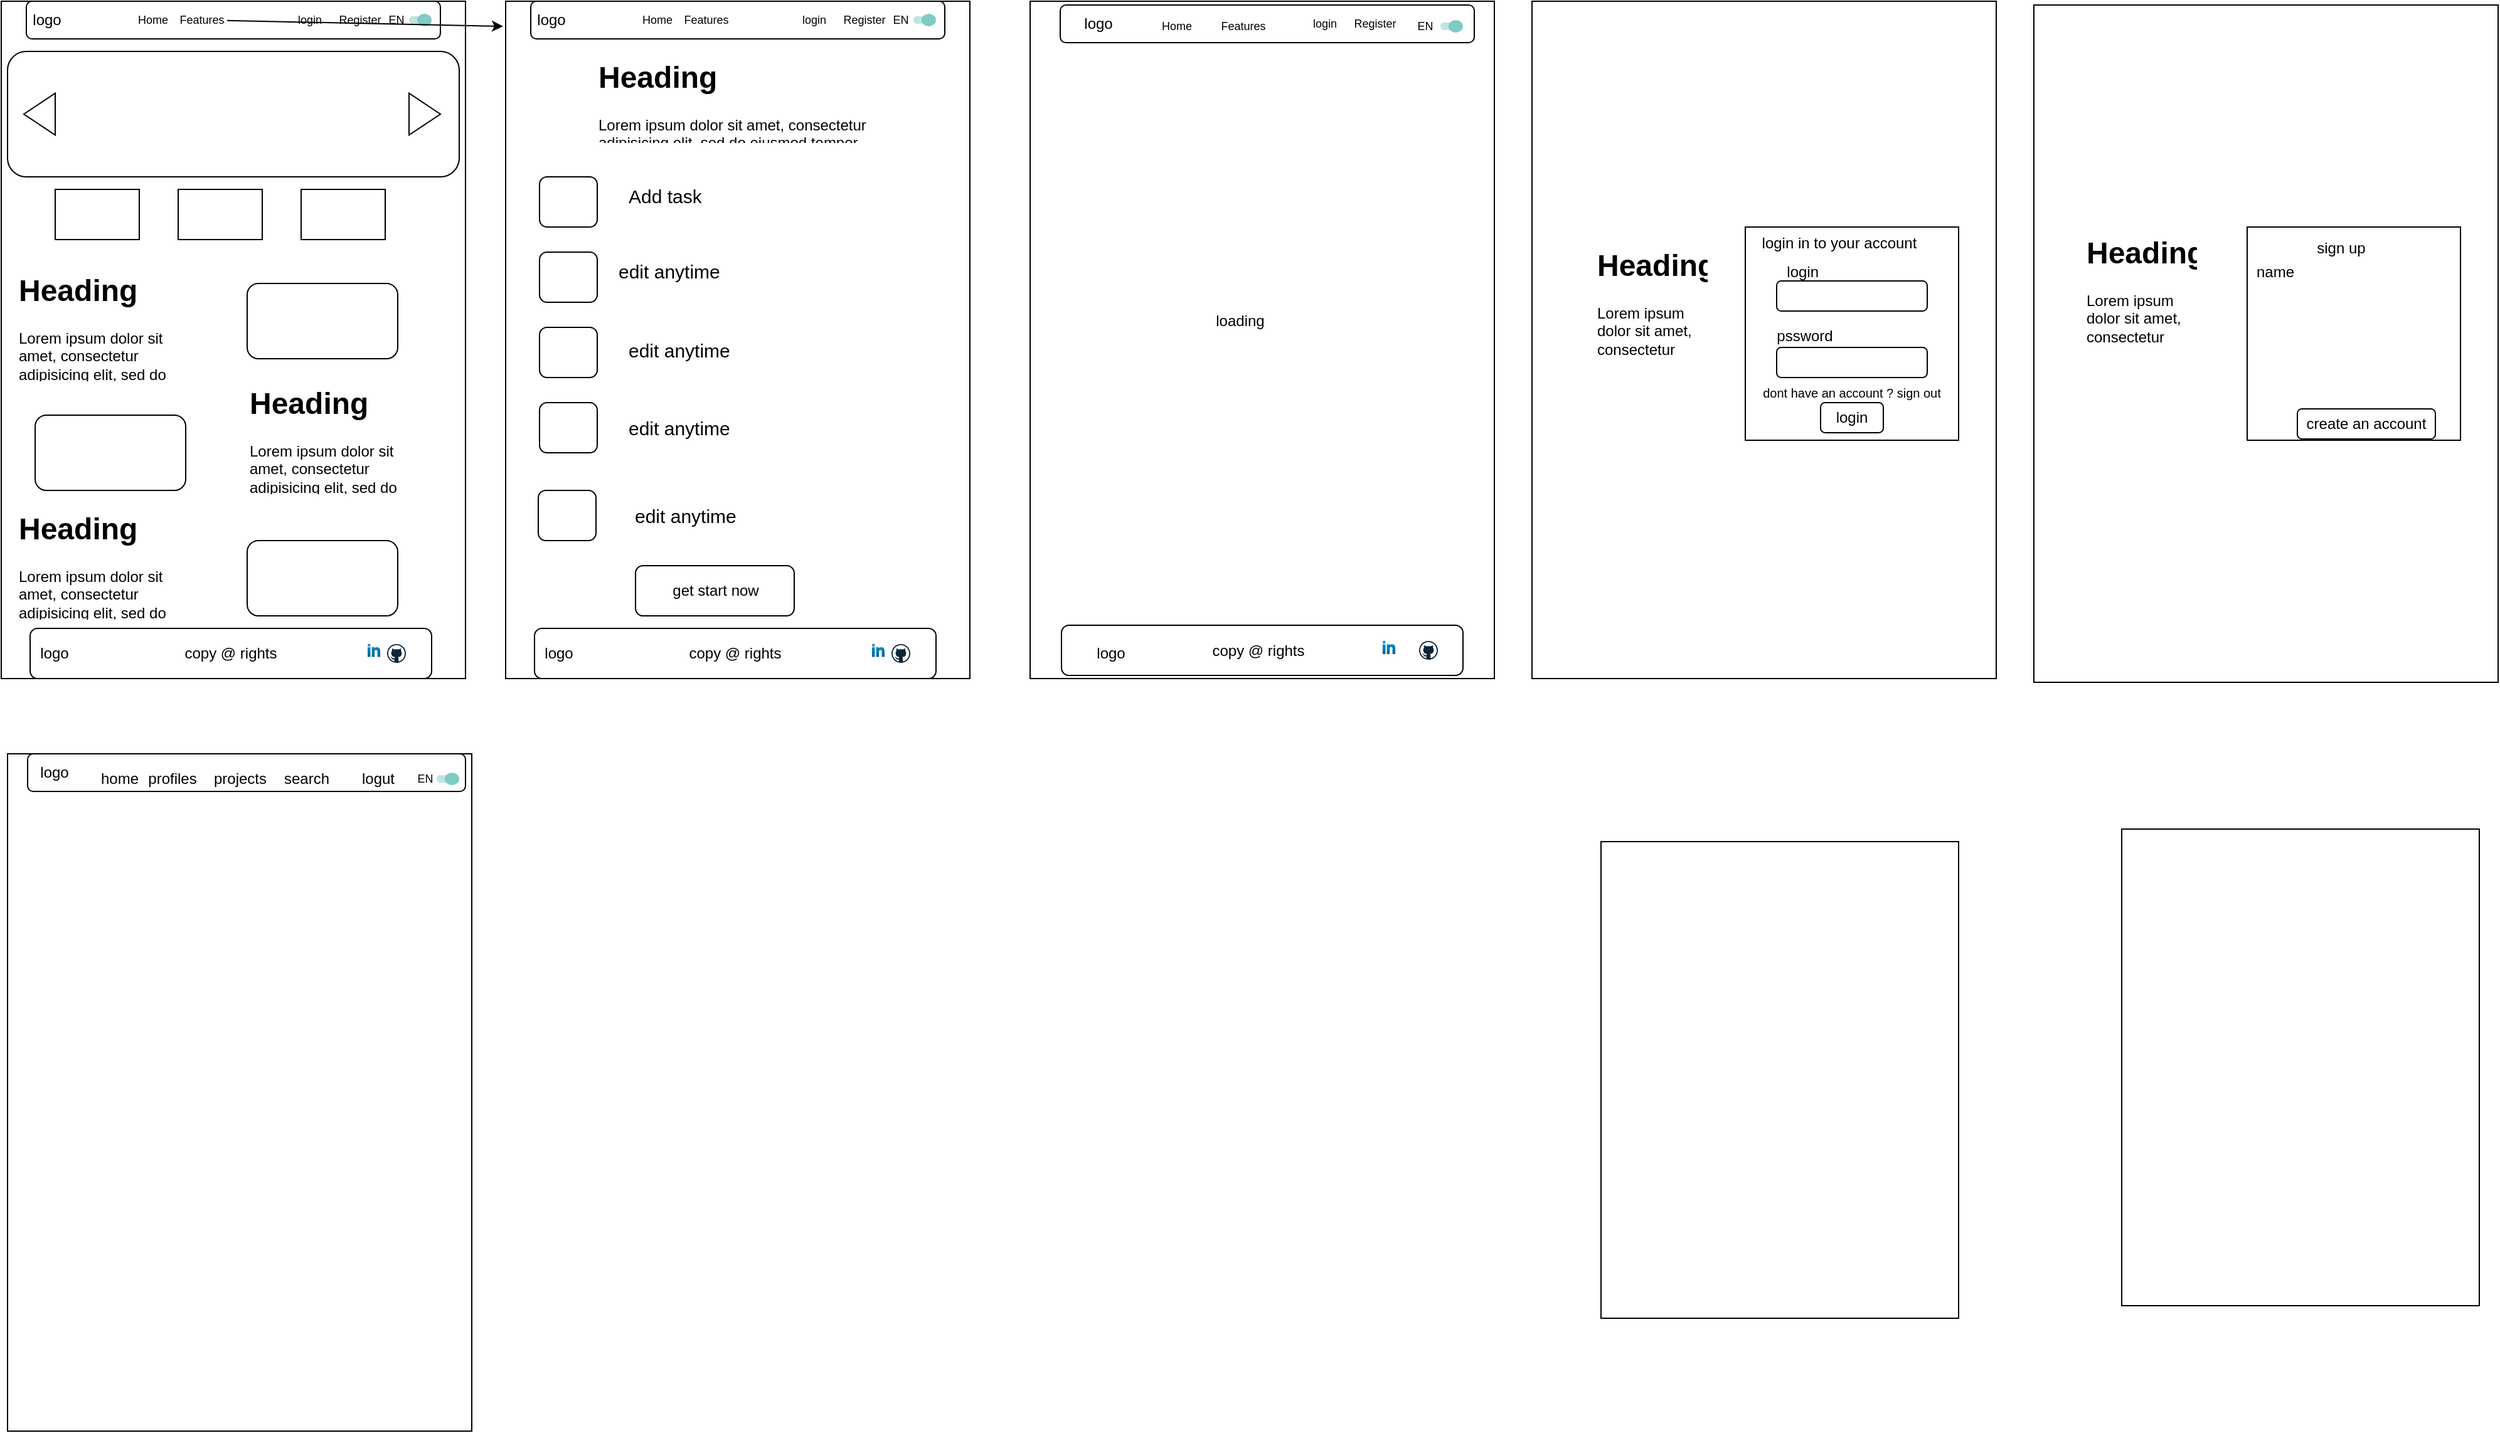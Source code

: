 <mxfile>
    <diagram id="p0P7OZNItnCyFxI8BXcY" name="Page-1">
        <mxGraphModel dx="1280" dy="758" grid="1" gridSize="10" guides="1" tooltips="1" connect="1" arrows="1" fold="1" page="1" pageScale="1" pageWidth="850" pageHeight="1100" math="0" shadow="0">
            <root>
                <mxCell id="0"/>
                <mxCell id="1" parent="0"/>
                <mxCell id="2" value="" style="rounded=0;whiteSpace=wrap;html=1;" vertex="1" parent="1">
                    <mxGeometry x="80" y="20" width="370" height="540" as="geometry"/>
                </mxCell>
                <mxCell id="3" value="" style="rounded=1;whiteSpace=wrap;html=1;" vertex="1" parent="1">
                    <mxGeometry x="100" y="20" width="330" height="30" as="geometry"/>
                </mxCell>
                <mxCell id="4" value="logo" style="text;html=1;align=center;verticalAlign=middle;whiteSpace=wrap;rounded=0;" vertex="1" parent="1">
                    <mxGeometry x="101" y="25" width="31" height="20" as="geometry"/>
                </mxCell>
                <mxCell id="6" value="Register" style="text;html=1;align=center;verticalAlign=middle;whiteSpace=wrap;rounded=0;fontSize=9;" vertex="1" parent="1">
                    <mxGeometry x="346" y="30" width="40" height="10" as="geometry"/>
                </mxCell>
                <mxCell id="7" value="login" style="text;html=1;align=center;verticalAlign=middle;whiteSpace=wrap;rounded=0;fontSize=9;" vertex="1" parent="1">
                    <mxGeometry x="306" y="30" width="40" height="10" as="geometry"/>
                </mxCell>
                <mxCell id="13" value="EN" style="text;html=1;align=center;verticalAlign=middle;whiteSpace=wrap;rounded=0;fontSize=9;" vertex="1" parent="1">
                    <mxGeometry x="375" y="30" width="40" height="10" as="geometry"/>
                </mxCell>
                <mxCell id="14" value="" style="dashed=0;labelPosition=right;align=left;shape=mxgraph.gmdl.switch;aspect=fixed;switchState=on;strokeColor=none;fillColor=#80CBC4;sketch=0;html=1;" vertex="1" parent="1">
                    <mxGeometry x="405" y="30" width="18" height="10" as="geometry"/>
                </mxCell>
                <mxCell id="120" style="edgeStyle=none;html=1;" edge="1" parent="1" source="18">
                    <mxGeometry relative="1" as="geometry">
                        <mxPoint x="480" y="40" as="targetPoint"/>
                    </mxGeometry>
                </mxCell>
                <mxCell id="18" value="Features" style="text;html=1;align=center;verticalAlign=middle;whiteSpace=wrap;rounded=0;fontSize=9;" vertex="1" parent="1">
                    <mxGeometry x="220" y="30" width="40" height="10" as="geometry"/>
                </mxCell>
                <mxCell id="20" value="Home" style="text;html=1;align=center;verticalAlign=middle;whiteSpace=wrap;rounded=0;fontSize=9;" vertex="1" parent="1">
                    <mxGeometry x="181" y="30" width="40" height="10" as="geometry"/>
                </mxCell>
                <mxCell id="21" value="" style="rounded=1;whiteSpace=wrap;html=1;" vertex="1" parent="1">
                    <mxGeometry x="103" y="520" width="320" height="40" as="geometry"/>
                </mxCell>
                <mxCell id="22" value="logo" style="text;html=1;align=center;verticalAlign=middle;whiteSpace=wrap;rounded=0;" vertex="1" parent="1">
                    <mxGeometry x="107" y="530" width="31" height="20" as="geometry"/>
                </mxCell>
                <mxCell id="23" value="copy @ rights" style="text;html=1;align=center;verticalAlign=middle;whiteSpace=wrap;rounded=0;" vertex="1" parent="1">
                    <mxGeometry x="218" y="530" width="90" height="20" as="geometry"/>
                </mxCell>
                <mxCell id="25" value="" style="dashed=0;outlineConnect=0;html=1;align=center;labelPosition=center;verticalLabelPosition=bottom;verticalAlign=top;shape=mxgraph.weblogos.linkedin;fillColor=#0095DB;gradientColor=#006391" vertex="1" parent="1">
                    <mxGeometry x="372" y="532.2" width="10.04" height="10.6" as="geometry"/>
                </mxCell>
                <mxCell id="26" value="" style="dashed=0;outlineConnect=0;html=1;align=center;labelPosition=center;verticalLabelPosition=bottom;verticalAlign=top;shape=mxgraph.weblogos.github" vertex="1" parent="1">
                    <mxGeometry x="387.5" y="532.5" width="15" height="15" as="geometry"/>
                </mxCell>
                <mxCell id="27" value="" style="rounded=1;whiteSpace=wrap;html=1;" vertex="1" parent="1">
                    <mxGeometry x="85" y="60" width="360" height="100" as="geometry"/>
                </mxCell>
                <mxCell id="28" value="" style="triangle;whiteSpace=wrap;html=1;" vertex="1" parent="1">
                    <mxGeometry x="405" y="93.34" width="25" height="33.33" as="geometry"/>
                </mxCell>
                <mxCell id="29" value="" style="triangle;whiteSpace=wrap;html=1;rotation=-180;" vertex="1" parent="1">
                    <mxGeometry x="98" y="93.34" width="25" height="33.33" as="geometry"/>
                </mxCell>
                <mxCell id="30" value="" style="rounded=0;whiteSpace=wrap;html=1;" vertex="1" parent="1">
                    <mxGeometry x="123" y="170" width="67" height="40" as="geometry"/>
                </mxCell>
                <mxCell id="31" value="" style="rounded=0;whiteSpace=wrap;html=1;" vertex="1" parent="1">
                    <mxGeometry x="221" y="170" width="67" height="40" as="geometry"/>
                </mxCell>
                <mxCell id="32" value="" style="rounded=0;whiteSpace=wrap;html=1;" vertex="1" parent="1">
                    <mxGeometry x="319" y="170" width="67" height="40" as="geometry"/>
                </mxCell>
                <mxCell id="33" value="&lt;h1 style=&quot;margin-top: 0px;&quot;&gt;Heading&lt;/h1&gt;&lt;p&gt;Lorem ipsum dolor sit amet, consectetur adipisicing elit, sed do eiusmod tempor incididunt ut labore et dolore magna aliqua.&lt;/p&gt;" style="text;html=1;whiteSpace=wrap;overflow=hidden;rounded=0;" vertex="1" parent="1">
                    <mxGeometry x="92" y="230" width="129" height="90" as="geometry"/>
                </mxCell>
                <mxCell id="34" value="&lt;h1 style=&quot;margin-top: 0px;&quot;&gt;Heading&lt;/h1&gt;&lt;p&gt;Lorem ipsum dolor sit amet, consectetur adipisicing elit, sed do eiusmod tempor incididunt ut labore et dolore magna aliqua.&lt;/p&gt;" style="text;html=1;whiteSpace=wrap;overflow=hidden;rounded=0;" vertex="1" parent="1">
                    <mxGeometry x="276" y="320" width="129" height="90" as="geometry"/>
                </mxCell>
                <mxCell id="35" value="&lt;h1 style=&quot;margin-top: 0px;&quot;&gt;Heading&lt;/h1&gt;&lt;p&gt;Lorem ipsum dolor sit amet, consectetur adipisicing elit, sed do eiusmod tempor incididunt ut labore et dolore magna aliqua.&lt;/p&gt;" style="text;html=1;whiteSpace=wrap;overflow=hidden;rounded=0;" vertex="1" parent="1">
                    <mxGeometry x="92" y="420" width="129" height="90" as="geometry"/>
                </mxCell>
                <mxCell id="36" value="&lt;span style=&quot;font-family: monospace; font-size: 0px; text-align: start; text-wrap-mode: nowrap;&quot;&gt;%3CmxGraphModel%3E%3Croot%3E%3CmxCell%20id%3D%220%22%2F%3E%3CmxCell%20id%3D%221%22%20parent%3D%220%22%2F%3E%3CmxCell%20id%3D%222%22%20value%3D%22%22%20style%3D%22rounded%3D1%3BwhiteSpace%3Dwrap%3Bhtml%3D1%3B%22%20vertex%3D%221%22%20parent%3D%221%22%3E%3CmxGeometry%20x%3D%22276%22%20y%3D%22245%22%20width%3D%22120%22%20height%3D%2260%22%20as%3D%22geometry%22%2F%3E%3C%2FmxCell%3E%3C%2Froot%3E%3C%2FmxGraphModel%3E&lt;/span&gt;" style="rounded=1;whiteSpace=wrap;html=1;" vertex="1" parent="1">
                    <mxGeometry x="276" y="245" width="120" height="60" as="geometry"/>
                </mxCell>
                <mxCell id="37" value="&lt;span style=&quot;font-family: monospace; font-size: 0px; text-align: start; text-wrap-mode: nowrap;&quot;&gt;%3CmxGraphModel%3E%3Croot%3E%3CmxCell%20id%3D%220%22%2F%3E%3CmxCell%20id%3D%221%22%20parent%3D%220%22%2F%3E%3CmxCell%20id%3D%222%22%20value%3D%22%22%20style%3D%22rounded%3D1%3BwhiteSpace%3Dwrap%3Bhtml%3D1%3B%22%20vertex%3D%221%22%20parent%3D%221%22%3E%3CmxGeometry%20x%3D%22276%22%20y%3D%22245%22%20width%3D%22120%22%20height%3D%2260%22%20as%3D%22geometry%22%2F%3E%3C%2FmxCell%3E%3C%2Froot%3E%3C%2FmxGraphModel%3E&lt;/span&gt;" style="rounded=1;whiteSpace=wrap;html=1;" vertex="1" parent="1">
                    <mxGeometry x="107" y="350" width="120" height="60" as="geometry"/>
                </mxCell>
                <mxCell id="38" value="&lt;span style=&quot;font-family: monospace; font-size: 0px; text-align: start; text-wrap-mode: nowrap;&quot;&gt;%3CmxGraphModel%3E%3Croot%3E%3CmxCell%20id%3D%220%22%2F%3E%3CmxCell%20id%3D%221%22%20parent%3D%220%22%2F%3E%3CmxCell%20id%3D%222%22%20value%3D%22%22%20style%3D%22rounded%3D1%3BwhiteSpace%3Dwrap%3Bhtml%3D1%3B%22%20vertex%3D%221%22%20parent%3D%221%22%3E%3CmxGeometry%20x%3D%22276%22%20y%3D%22245%22%20width%3D%22120%22%20height%3D%2260%22%20as%3D%22geometry%22%2F%3E%3C%2FmxCell%3E%3C%2Froot%3E%3C%2FmxGraphModel%3E&lt;/span&gt;" style="rounded=1;whiteSpace=wrap;html=1;" vertex="1" parent="1">
                    <mxGeometry x="276" y="450" width="120" height="60" as="geometry"/>
                </mxCell>
                <mxCell id="94" value="" style="rounded=0;whiteSpace=wrap;html=1;" vertex="1" parent="1">
                    <mxGeometry x="482" y="20" width="370" height="540" as="geometry"/>
                </mxCell>
                <mxCell id="95" value="" style="rounded=1;whiteSpace=wrap;html=1;" vertex="1" parent="1">
                    <mxGeometry x="502" y="20" width="330" height="30" as="geometry"/>
                </mxCell>
                <mxCell id="96" value="logo" style="text;html=1;align=center;verticalAlign=middle;whiteSpace=wrap;rounded=0;" vertex="1" parent="1">
                    <mxGeometry x="503" y="25" width="31" height="20" as="geometry"/>
                </mxCell>
                <mxCell id="97" value="Register" style="text;html=1;align=center;verticalAlign=middle;whiteSpace=wrap;rounded=0;fontSize=9;" vertex="1" parent="1">
                    <mxGeometry x="748" y="30" width="40" height="10" as="geometry"/>
                </mxCell>
                <mxCell id="98" value="login" style="text;html=1;align=center;verticalAlign=middle;whiteSpace=wrap;rounded=0;fontSize=9;" vertex="1" parent="1">
                    <mxGeometry x="708" y="30" width="40" height="10" as="geometry"/>
                </mxCell>
                <mxCell id="99" value="EN" style="text;html=1;align=center;verticalAlign=middle;whiteSpace=wrap;rounded=0;fontSize=9;" vertex="1" parent="1">
                    <mxGeometry x="777" y="30" width="40" height="10" as="geometry"/>
                </mxCell>
                <mxCell id="100" value="" style="dashed=0;labelPosition=right;align=left;shape=mxgraph.gmdl.switch;aspect=fixed;switchState=on;strokeColor=none;fillColor=#80CBC4;sketch=0;html=1;" vertex="1" parent="1">
                    <mxGeometry x="807" y="30" width="18" height="10" as="geometry"/>
                </mxCell>
                <mxCell id="101" value="Features" style="text;html=1;align=center;verticalAlign=middle;whiteSpace=wrap;rounded=0;fontSize=9;" vertex="1" parent="1">
                    <mxGeometry x="622" y="30" width="40" height="10" as="geometry"/>
                </mxCell>
                <mxCell id="102" value="Home" style="text;html=1;align=center;verticalAlign=middle;whiteSpace=wrap;rounded=0;fontSize=9;" vertex="1" parent="1">
                    <mxGeometry x="583" y="30" width="40" height="10" as="geometry"/>
                </mxCell>
                <mxCell id="103" value="" style="rounded=1;whiteSpace=wrap;html=1;" vertex="1" parent="1">
                    <mxGeometry x="505" y="520" width="320" height="40" as="geometry"/>
                </mxCell>
                <mxCell id="104" value="logo" style="text;html=1;align=center;verticalAlign=middle;whiteSpace=wrap;rounded=0;" vertex="1" parent="1">
                    <mxGeometry x="509" y="530" width="31" height="20" as="geometry"/>
                </mxCell>
                <mxCell id="105" value="copy @ rights" style="text;html=1;align=center;verticalAlign=middle;whiteSpace=wrap;rounded=0;" vertex="1" parent="1">
                    <mxGeometry x="620" y="530" width="90" height="20" as="geometry"/>
                </mxCell>
                <mxCell id="106" value="" style="dashed=0;outlineConnect=0;html=1;align=center;labelPosition=center;verticalLabelPosition=bottom;verticalAlign=top;shape=mxgraph.weblogos.linkedin;fillColor=#0095DB;gradientColor=#006391" vertex="1" parent="1">
                    <mxGeometry x="774" y="532.2" width="10.04" height="10.6" as="geometry"/>
                </mxCell>
                <mxCell id="107" value="" style="dashed=0;outlineConnect=0;html=1;align=center;labelPosition=center;verticalLabelPosition=bottom;verticalAlign=top;shape=mxgraph.weblogos.github" vertex="1" parent="1">
                    <mxGeometry x="789.5" y="532.5" width="15" height="15" as="geometry"/>
                </mxCell>
                <mxCell id="115" value="Add task" style="text;html=1;whiteSpace=wrap;overflow=hidden;rounded=0;fontSize=15;" vertex="1" parent="1">
                    <mxGeometry x="577.5" y="160" width="129" height="35" as="geometry"/>
                </mxCell>
                <mxCell id="117" value="&lt;span style=&quot;font-family: monospace; font-size: 0px; text-align: start; text-wrap-mode: nowrap;&quot;&gt;%3CmxGraphModel%3E%3Croot%3E%3CmxCell%20id%3D%220%22%2F%3E%3CmxCell%20id%3D%221%22%20parent%3D%220%22%2F%3E%3CmxCell%20id%3D%222%22%20value%3D%22%22%20style%3D%22rounded%3D1%3BwhiteSpace%3Dwrap%3Bhtml%3D1%3B%22%20vertex%3D%221%22%20parent%3D%221%22%3E%3CmxGeometry%20x%3D%22276%22%20y%3D%22245%22%20width%3D%22120%22%20height%3D%2260%22%20as%3D%22geometry%22%2F%3E%3C%2FmxCell%3E%3C%2Froot%3E%3C%2FmxGraphModel%3E&lt;/span&gt;" style="rounded=1;whiteSpace=wrap;html=1;" vertex="1" parent="1">
                    <mxGeometry x="509" y="160" width="46" height="40" as="geometry"/>
                </mxCell>
                <mxCell id="121" value="&lt;h1 style=&quot;margin-top: 0px;&quot;&gt;Heading&lt;/h1&gt;&lt;p&gt;Lorem ipsum dolor sit amet, consectetur adipisicing elit, sed do eiusmod tempor incididunt ut labore et dolore magna aliqua.&lt;/p&gt;" style="text;html=1;whiteSpace=wrap;overflow=hidden;rounded=0;" vertex="1" parent="1">
                    <mxGeometry x="554" y="60" width="220" height="70" as="geometry"/>
                </mxCell>
                <mxCell id="122" value="&lt;span style=&quot;font-family: monospace; font-size: 0px; text-align: start; text-wrap-mode: nowrap;&quot;&gt;%3CmxGraphModel%3E%3Croot%3E%3CmxCell%20id%3D%220%22%2F%3E%3CmxCell%20id%3D%221%22%20parent%3D%220%22%2F%3E%3CmxCell%20id%3D%222%22%20value%3D%22%22%20style%3D%22rounded%3D1%3BwhiteSpace%3Dwrap%3Bhtml%3D1%3B%22%20vertex%3D%221%22%20parent%3D%221%22%3E%3CmxGeometry%20x%3D%22276%22%20y%3D%22245%22%20width%3D%22120%22%20height%3D%2260%22%20as%3D%22geometry%22%2F%3E%3C%2FmxCell%3E%3C%2Froot%3E%3C%2FmxGraphModel%3E&lt;/span&gt;" style="rounded=1;whiteSpace=wrap;html=1;" vertex="1" parent="1">
                    <mxGeometry x="509" y="220" width="46" height="40" as="geometry"/>
                </mxCell>
                <mxCell id="123" value="&lt;span style=&quot;font-family: monospace; font-size: 0px; text-align: start; text-wrap-mode: nowrap;&quot;&gt;%3CmxGraphModel%3E%3Croot%3E%3CmxCell%20id%3D%220%22%2F%3E%3CmxCell%20id%3D%221%22%20parent%3D%220%22%2F%3E%3CmxCell%20id%3D%222%22%20value%3D%22%22%20style%3D%22rounded%3D1%3BwhiteSpace%3Dwrap%3Bhtml%3D1%3B%22%20vertex%3D%221%22%20parent%3D%221%22%3E%3CmxGeometry%20x%3D%22276%22%20y%3D%22245%22%20width%3D%22120%22%20height%3D%2260%22%20as%3D%22geometry%22%2F%3E%3C%2FmxCell%3E%3C%2Froot%3E%3C%2FmxGraphModel%3E&lt;/span&gt;" style="rounded=1;whiteSpace=wrap;html=1;" vertex="1" parent="1">
                    <mxGeometry x="509" y="280" width="46" height="40" as="geometry"/>
                </mxCell>
                <mxCell id="124" value="&lt;span style=&quot;font-family: monospace; font-size: 0px; text-align: start; text-wrap-mode: nowrap;&quot;&gt;%3CmxGraphModel%3E%3Croot%3E%3CmxCell%20id%3D%220%22%2F%3E%3CmxCell%20id%3D%221%22%20parent%3D%220%22%2F%3E%3CmxCell%20id%3D%222%22%20value%3D%22%22%20style%3D%22rounded%3D1%3BwhiteSpace%3Dwrap%3Bhtml%3D1%3B%22%20vertex%3D%221%22%20parent%3D%221%22%3E%3CmxGeometry%20x%3D%22276%22%20y%3D%22245%22%20width%3D%22120%22%20height%3D%2260%22%20as%3D%22geometry%22%2F%3E%3C%2FmxCell%3E%3C%2Froot%3E%3C%2FmxGraphModel%3E&lt;/span&gt;" style="rounded=1;whiteSpace=wrap;html=1;" vertex="1" parent="1">
                    <mxGeometry x="509" y="340" width="46" height="40" as="geometry"/>
                </mxCell>
                <mxCell id="125" value="&lt;span style=&quot;font-family: monospace; font-size: 0px; text-align: start; text-wrap-mode: nowrap;&quot;&gt;%3CmxGraphModel%3E%3Croot%3E%3CmxCell%20id%3D%220%22%2F%3E%3CmxCell%20id%3D%221%22%20parent%3D%220%22%2F%3E%3CmxCell%20id%3D%222%22%20value%3D%22%22%20style%3D%22rounded%3D1%3BwhiteSpace%3Dwrap%3Bhtml%3D1%3B%22%20vertex%3D%221%22%20parent%3D%221%22%3E%3CmxGeometry%20x%3D%22276%22%20y%3D%22245%22%20width%3D%22120%22%20height%3D%2260%22%20as%3D%22geometry%22%2F%3E%3C%2FmxCell%3E%3C%2Froot%3E%3C%2FmxGraphModel%3E&lt;/span&gt;" style="rounded=1;whiteSpace=wrap;html=1;" vertex="1" parent="1">
                    <mxGeometry x="508" y="410" width="46" height="40" as="geometry"/>
                </mxCell>
                <mxCell id="126" value="edit anytime" style="text;html=1;whiteSpace=wrap;overflow=hidden;rounded=0;fontSize=15;" vertex="1" parent="1">
                    <mxGeometry x="570" y="220" width="129" height="35" as="geometry"/>
                </mxCell>
                <mxCell id="127" value="edit anytime" style="text;html=1;whiteSpace=wrap;overflow=hidden;rounded=0;fontSize=15;" vertex="1" parent="1">
                    <mxGeometry x="577.5" y="282.5" width="129" height="35" as="geometry"/>
                </mxCell>
                <mxCell id="128" value="edit anytime" style="text;html=1;whiteSpace=wrap;overflow=hidden;rounded=0;fontSize=15;" vertex="1" parent="1">
                    <mxGeometry x="577.5" y="345" width="129" height="35" as="geometry"/>
                </mxCell>
                <mxCell id="129" value="edit anytime" style="text;html=1;whiteSpace=wrap;overflow=hidden;rounded=0;fontSize=15;" vertex="1" parent="1">
                    <mxGeometry x="583" y="415" width="129" height="35" as="geometry"/>
                </mxCell>
                <mxCell id="132" value="get start now" style="rounded=1;whiteSpace=wrap;html=1;" vertex="1" parent="1">
                    <mxGeometry x="585.5" y="470" width="126.5" height="40" as="geometry"/>
                </mxCell>
                <mxCell id="134" value="" style="rounded=0;whiteSpace=wrap;html=1;" vertex="1" parent="1">
                    <mxGeometry x="900" y="20" width="370" height="540" as="geometry"/>
                </mxCell>
                <mxCell id="135" value="loading" style="text;html=1;align=center;verticalAlign=middle;whiteSpace=wrap;rounded=0;" vertex="1" parent="1">
                    <mxGeometry x="980" y="215.5" width="175" height="119" as="geometry"/>
                </mxCell>
                <mxCell id="136" value="" style="rounded=0;whiteSpace=wrap;html=1;" vertex="1" parent="1">
                    <mxGeometry x="1300" y="20" width="370" height="540" as="geometry"/>
                </mxCell>
                <mxCell id="138" value="&lt;span style=&quot;font-family: monospace; font-size: 0px; text-align: start; text-wrap-mode: nowrap;&quot;&gt;%3CmxGraphModel%3E%3Croot%3E%3CmxCell%20id%3D%220%22%2F%3E%3CmxCell%20id%3D%221%22%20parent%3D%220%22%2F%3E%3CmxCell%20id%3D%222%22%20value%3D%22copy%20%40%20rights%22%20style%3D%22text%3Bhtml%3D1%3Balign%3Dcenter%3BverticalAlign%3Dmiddle%3BwhiteSpace%3Dwrap%3Brounded%3D0%3B%22%20vertex%3D%221%22%20parent%3D%221%22%3E%3CmxGeometry%20x%3D%22620%22%20y%3D%22530%22%20width%3D%2290%22%20height%3D%2220%22%20as%3D%22geometry%22%2F%3E%3C%2FmxCell%3E%3C%2Froot%3E%3C%2FmxGraphModel%3E&lt;/span&gt;" style="rounded=1;whiteSpace=wrap;html=1;" vertex="1" parent="1">
                    <mxGeometry x="925" y="517.5" width="320" height="40" as="geometry"/>
                </mxCell>
                <mxCell id="139" value="" style="dashed=0;outlineConnect=0;html=1;align=center;labelPosition=center;verticalLabelPosition=bottom;verticalAlign=top;shape=mxgraph.weblogos.github" vertex="1" parent="1">
                    <mxGeometry x="1210" y="530" width="15" height="15" as="geometry"/>
                </mxCell>
                <mxCell id="140" value="" style="dashed=0;outlineConnect=0;html=1;align=center;labelPosition=center;verticalLabelPosition=bottom;verticalAlign=top;shape=mxgraph.weblogos.linkedin;fillColor=#0095DB;gradientColor=#006391" vertex="1" parent="1">
                    <mxGeometry x="1181" y="529.9" width="10.04" height="10.6" as="geometry"/>
                </mxCell>
                <mxCell id="142" value="copy @ rights" style="text;html=1;align=center;verticalAlign=middle;whiteSpace=wrap;rounded=0;" vertex="1" parent="1">
                    <mxGeometry x="1037" y="527.5" width="90" height="20" as="geometry"/>
                </mxCell>
                <mxCell id="143" value="logo" style="text;html=1;align=center;verticalAlign=middle;whiteSpace=wrap;rounded=0;" vertex="1" parent="1">
                    <mxGeometry x="949" y="530" width="31" height="20" as="geometry"/>
                </mxCell>
                <mxCell id="146" value="" style="rounded=1;whiteSpace=wrap;html=1;" vertex="1" parent="1">
                    <mxGeometry x="924" y="23" width="330" height="30" as="geometry"/>
                </mxCell>
                <mxCell id="147" value="EN" style="text;html=1;align=center;verticalAlign=middle;whiteSpace=wrap;rounded=0;fontSize=9;" vertex="1" parent="1">
                    <mxGeometry x="1195" y="35" width="40" height="10" as="geometry"/>
                </mxCell>
                <mxCell id="148" value="" style="dashed=0;labelPosition=right;align=left;shape=mxgraph.gmdl.switch;aspect=fixed;switchState=on;strokeColor=none;fillColor=#80CBC4;sketch=0;html=1;" vertex="1" parent="1">
                    <mxGeometry x="1227" y="35" width="18" height="10" as="geometry"/>
                </mxCell>
                <mxCell id="149" value="login" style="text;html=1;align=center;verticalAlign=middle;whiteSpace=wrap;rounded=0;fontSize=9;" vertex="1" parent="1">
                    <mxGeometry x="1115" y="33" width="40" height="10" as="geometry"/>
                </mxCell>
                <mxCell id="150" value="Register" style="text;html=1;align=center;verticalAlign=middle;whiteSpace=wrap;rounded=0;fontSize=9;" vertex="1" parent="1">
                    <mxGeometry x="1155" y="33" width="40" height="10" as="geometry"/>
                </mxCell>
                <mxCell id="151" value="Home" style="text;html=1;align=center;verticalAlign=middle;whiteSpace=wrap;rounded=0;fontSize=9;" vertex="1" parent="1">
                    <mxGeometry x="997" y="35" width="40" height="10" as="geometry"/>
                </mxCell>
                <mxCell id="152" value="logo" style="text;html=1;align=center;verticalAlign=middle;whiteSpace=wrap;rounded=0;" vertex="1" parent="1">
                    <mxGeometry x="939" y="28" width="31" height="20" as="geometry"/>
                </mxCell>
                <mxCell id="157" value="Features" style="text;html=1;align=center;verticalAlign=middle;whiteSpace=wrap;rounded=0;fontSize=9;" vertex="1" parent="1">
                    <mxGeometry x="1050" y="35" width="40" height="10" as="geometry"/>
                </mxCell>
                <mxCell id="161" value="&lt;h1 style=&quot;margin-top: 0px;&quot;&gt;Heading&lt;/h1&gt;&lt;p&gt;Lorem ipsum dolor sit amet, consectetur adipisicing elit, sed do eiusmod tempor incididunt ut labore et dolore magna aliqua.&lt;/p&gt;" style="text;html=1;whiteSpace=wrap;overflow=hidden;rounded=0;" vertex="1" parent="1">
                    <mxGeometry x="1350" y="210" width="90" height="90" as="geometry"/>
                </mxCell>
                <mxCell id="162" value="" style="rounded=0;whiteSpace=wrap;html=1;" vertex="1" parent="1">
                    <mxGeometry x="1470" y="200" width="170" height="170" as="geometry"/>
                </mxCell>
                <mxCell id="163" value="" style="rounded=1;whiteSpace=wrap;html=1;" vertex="1" parent="1">
                    <mxGeometry x="1495" y="243" width="120" height="24" as="geometry"/>
                </mxCell>
                <mxCell id="164" value="login&amp;nbsp;&lt;span style=&quot;font-family: monospace; font-size: 0px; text-align: start; text-wrap-mode: nowrap;&quot;&gt;%3CmxGraphModel%3E%3Croot%3E%3CmxCell%20id%3D%220%22%2F%3E%3CmxCell%20id%3D%221%22%20parent%3D%220%22%2F%3E%3CmxCell%20id%3D%222%22%20value%3D%22Features%22%20style%3D%22text%3Bhtml%3D1%3Balign%3Dcenter%3BverticalAlign%3Dmiddle%3BwhiteSpace%3Dwrap%3Brounded%3D0%3BfontSize%3D9%3B%22%20vertex%3D%221%22%20parent%3D%221%22%3E%3CmxGeometry%20x%3D%22622%22%20y%3D%2230%22%20width%3D%2240%22%20height%3D%2210%22%20as%3D%22geometry%22%2F%3E%3C%2FmxCell%3E%3C%2Froot%3E%3C%2FmxGraphModel%3E&lt;/span&gt;" style="text;html=1;align=center;verticalAlign=middle;whiteSpace=wrap;rounded=0;" vertex="1" parent="1">
                    <mxGeometry x="1495" y="229" width="45" height="14" as="geometry"/>
                </mxCell>
                <mxCell id="165" value="login in to your account" style="text;html=1;align=center;verticalAlign=middle;whiteSpace=wrap;rounded=0;" vertex="1" parent="1">
                    <mxGeometry x="1470" y="206" width="150" height="14" as="geometry"/>
                </mxCell>
                <mxCell id="166" value="pssword" style="text;html=1;align=center;verticalAlign=middle;whiteSpace=wrap;rounded=0;" vertex="1" parent="1">
                    <mxGeometry x="1495" y="280" width="45" height="14" as="geometry"/>
                </mxCell>
                <mxCell id="167" value="" style="rounded=1;whiteSpace=wrap;html=1;" vertex="1" parent="1">
                    <mxGeometry x="1495" y="296" width="120" height="24" as="geometry"/>
                </mxCell>
                <mxCell id="168" value="login" style="rounded=1;whiteSpace=wrap;html=1;" vertex="1" parent="1">
                    <mxGeometry x="1530" y="340" width="50" height="24" as="geometry"/>
                </mxCell>
                <mxCell id="169" value="dont have an account ? sign out" style="text;html=1;align=center;verticalAlign=middle;whiteSpace=wrap;rounded=0;fontSize=10;" vertex="1" parent="1">
                    <mxGeometry x="1460" y="325" width="190" height="14" as="geometry"/>
                </mxCell>
                <mxCell id="170" value="" style="rounded=0;whiteSpace=wrap;html=1;" vertex="1" parent="1">
                    <mxGeometry x="1700" y="23" width="370" height="540" as="geometry"/>
                </mxCell>
                <mxCell id="171" value="&lt;h1 style=&quot;margin-top: 0px;&quot;&gt;Heading&lt;/h1&gt;&lt;p&gt;Lorem ipsum dolor sit amet, consectetur adipisicing elit, sed do eiusmod tempor incididunt ut labore et dolore magna aliqua.&lt;/p&gt;" style="text;html=1;whiteSpace=wrap;overflow=hidden;rounded=0;" vertex="1" parent="1">
                    <mxGeometry x="1740" y="200" width="90" height="90" as="geometry"/>
                </mxCell>
                <mxCell id="172" value="" style="rounded=0;whiteSpace=wrap;html=1;" vertex="1" parent="1">
                    <mxGeometry x="1870" y="200" width="170" height="170" as="geometry"/>
                </mxCell>
                <mxCell id="173" value="sign up" style="text;html=1;align=center;verticalAlign=middle;whiteSpace=wrap;rounded=0;" vertex="1" parent="1">
                    <mxGeometry x="1870" y="210" width="150" height="14" as="geometry"/>
                </mxCell>
                <mxCell id="174" value="name" style="text;html=1;align=center;verticalAlign=middle;whiteSpace=wrap;rounded=0;" vertex="1" parent="1">
                    <mxGeometry x="1870" y="229" width="45" height="14" as="geometry"/>
                </mxCell>
                <mxCell id="175" value="create an account" style="rounded=1;whiteSpace=wrap;html=1;" vertex="1" parent="1">
                    <mxGeometry x="1910" y="345" width="110" height="24" as="geometry"/>
                </mxCell>
                <mxCell id="176" value="" style="rounded=0;whiteSpace=wrap;html=1;" vertex="1" parent="1">
                    <mxGeometry x="1355" y="690" width="285" height="380" as="geometry"/>
                </mxCell>
                <mxCell id="177" value="" style="rounded=0;whiteSpace=wrap;html=1;" vertex="1" parent="1">
                    <mxGeometry x="1770" y="680" width="285" height="380" as="geometry"/>
                </mxCell>
                <mxCell id="178" value="" style="rounded=0;whiteSpace=wrap;html=1;" vertex="1" parent="1">
                    <mxGeometry x="85" y="620" width="370" height="540" as="geometry"/>
                </mxCell>
                <mxCell id="179" value="" style="rounded=1;whiteSpace=wrap;html=1;" vertex="1" parent="1">
                    <mxGeometry x="101" y="620" width="349" height="30" as="geometry"/>
                </mxCell>
                <mxCell id="180" value="logo" style="text;html=1;align=center;verticalAlign=middle;whiteSpace=wrap;rounded=0;" vertex="1" parent="1">
                    <mxGeometry x="107" y="625" width="31" height="20" as="geometry"/>
                </mxCell>
                <mxCell id="181" value="home" style="text;html=1;align=center;verticalAlign=middle;whiteSpace=wrap;rounded=0;" vertex="1" parent="1">
                    <mxGeometry x="159" y="630" width="31" height="20" as="geometry"/>
                </mxCell>
                <mxCell id="182" value="profiles" style="text;html=1;align=center;verticalAlign=middle;whiteSpace=wrap;rounded=0;" vertex="1" parent="1">
                    <mxGeometry x="201" y="630" width="31" height="20" as="geometry"/>
                </mxCell>
                <mxCell id="183" value="projects" style="text;html=1;align=center;verticalAlign=middle;whiteSpace=wrap;rounded=0;" vertex="1" parent="1">
                    <mxGeometry x="254.5" y="630" width="31" height="20" as="geometry"/>
                </mxCell>
                <mxCell id="184" value="search" style="text;html=1;align=center;verticalAlign=middle;whiteSpace=wrap;rounded=0;" vertex="1" parent="1">
                    <mxGeometry x="308" y="630" width="31" height="20" as="geometry"/>
                </mxCell>
                <mxCell id="187" value="logut" style="text;html=1;align=center;verticalAlign=middle;whiteSpace=wrap;rounded=0;" vertex="1" parent="1">
                    <mxGeometry x="365" y="630" width="31" height="20" as="geometry"/>
                </mxCell>
                <mxCell id="188" value="EN" style="text;html=1;align=center;verticalAlign=middle;whiteSpace=wrap;rounded=0;fontSize=9;" vertex="1" parent="1">
                    <mxGeometry x="397.5" y="635" width="40" height="10" as="geometry"/>
                </mxCell>
                <mxCell id="189" value="" style="dashed=0;labelPosition=right;align=left;shape=mxgraph.gmdl.switch;aspect=fixed;switchState=on;strokeColor=none;fillColor=#80CBC4;sketch=0;html=1;" vertex="1" parent="1">
                    <mxGeometry x="427" y="635" width="18" height="10" as="geometry"/>
                </mxCell>
            </root>
        </mxGraphModel>
    </diagram>
</mxfile>